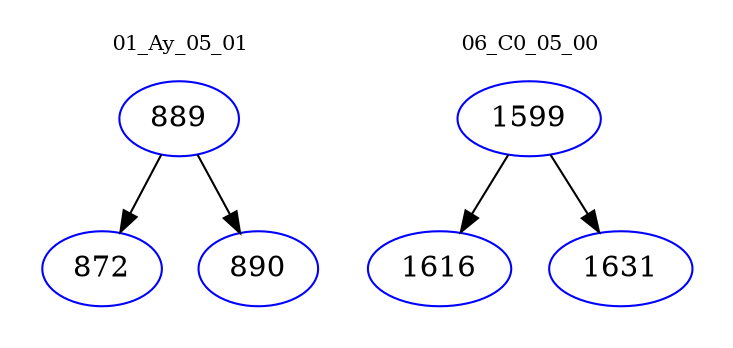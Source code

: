 digraph{
subgraph cluster_0 {
color = white
label = "01_Ay_05_01";
fontsize=10;
T0_889 [label="889", color="blue"]
T0_889 -> T0_872 [color="black"]
T0_872 [label="872", color="blue"]
T0_889 -> T0_890 [color="black"]
T0_890 [label="890", color="blue"]
}
subgraph cluster_1 {
color = white
label = "06_C0_05_00";
fontsize=10;
T1_1599 [label="1599", color="blue"]
T1_1599 -> T1_1616 [color="black"]
T1_1616 [label="1616", color="blue"]
T1_1599 -> T1_1631 [color="black"]
T1_1631 [label="1631", color="blue"]
}
}
